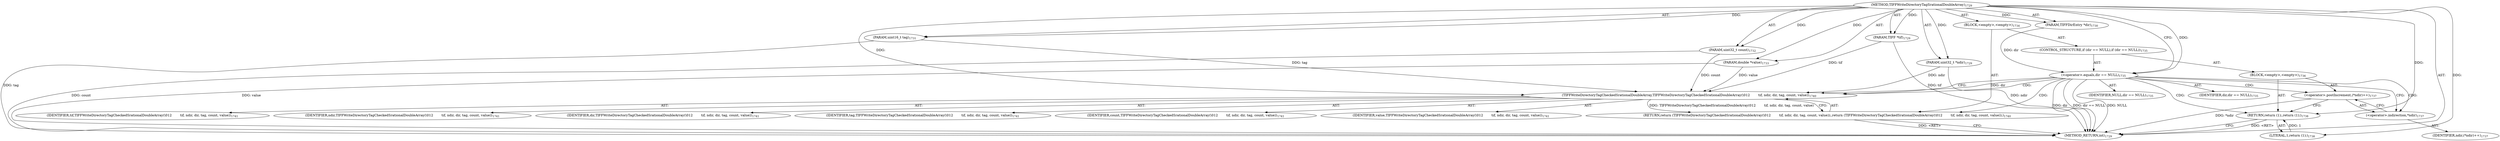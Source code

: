 digraph "TIFFWriteDirectoryTagSrationalDoubleArray" {  
"68620" [label = <(METHOD,TIFFWriteDirectoryTagSrationalDoubleArray)<SUB>1729</SUB>> ]
"68621" [label = <(PARAM,TIFF *tif)<SUB>1729</SUB>> ]
"68622" [label = <(PARAM,uint32_t *ndir)<SUB>1729</SUB>> ]
"68623" [label = <(PARAM,TIFFDirEntry *dir)<SUB>1730</SUB>> ]
"68624" [label = <(PARAM,uint16_t tag)<SUB>1731</SUB>> ]
"68625" [label = <(PARAM,uint32_t count)<SUB>1732</SUB>> ]
"68626" [label = <(PARAM,double *value)<SUB>1733</SUB>> ]
"68627" [label = <(BLOCK,&lt;empty&gt;,&lt;empty&gt;)<SUB>1734</SUB>> ]
"68628" [label = <(CONTROL_STRUCTURE,if (dir == NULL),if (dir == NULL))<SUB>1735</SUB>> ]
"68629" [label = <(&lt;operator&gt;.equals,dir == NULL)<SUB>1735</SUB>> ]
"68630" [label = <(IDENTIFIER,dir,dir == NULL)<SUB>1735</SUB>> ]
"68631" [label = <(IDENTIFIER,NULL,dir == NULL)<SUB>1735</SUB>> ]
"68632" [label = <(BLOCK,&lt;empty&gt;,&lt;empty&gt;)<SUB>1736</SUB>> ]
"68633" [label = <(&lt;operator&gt;.postIncrement,(*ndir)++)<SUB>1737</SUB>> ]
"68634" [label = <(&lt;operator&gt;.indirection,*ndir)<SUB>1737</SUB>> ]
"68635" [label = <(IDENTIFIER,ndir,(*ndir)++)<SUB>1737</SUB>> ]
"68636" [label = <(RETURN,return (1);,return (1);)<SUB>1738</SUB>> ]
"68637" [label = <(LITERAL,1,return (1);)<SUB>1738</SUB>> ]
"68638" [label = <(RETURN,return (TIFFWriteDirectoryTagCheckedSrationalDoubleArray(\012        tif, ndir, dir, tag, count, value));,return (TIFFWriteDirectoryTagCheckedSrationalDoubleArray(\012        tif, ndir, dir, tag, count, value));)<SUB>1740</SUB>> ]
"68639" [label = <(TIFFWriteDirectoryTagCheckedSrationalDoubleArray,TIFFWriteDirectoryTagCheckedSrationalDoubleArray(\012        tif, ndir, dir, tag, count, value))<SUB>1740</SUB>> ]
"68640" [label = <(IDENTIFIER,tif,TIFFWriteDirectoryTagCheckedSrationalDoubleArray(\012        tif, ndir, dir, tag, count, value))<SUB>1741</SUB>> ]
"68641" [label = <(IDENTIFIER,ndir,TIFFWriteDirectoryTagCheckedSrationalDoubleArray(\012        tif, ndir, dir, tag, count, value))<SUB>1741</SUB>> ]
"68642" [label = <(IDENTIFIER,dir,TIFFWriteDirectoryTagCheckedSrationalDoubleArray(\012        tif, ndir, dir, tag, count, value))<SUB>1741</SUB>> ]
"68643" [label = <(IDENTIFIER,tag,TIFFWriteDirectoryTagCheckedSrationalDoubleArray(\012        tif, ndir, dir, tag, count, value))<SUB>1741</SUB>> ]
"68644" [label = <(IDENTIFIER,count,TIFFWriteDirectoryTagCheckedSrationalDoubleArray(\012        tif, ndir, dir, tag, count, value))<SUB>1741</SUB>> ]
"68645" [label = <(IDENTIFIER,value,TIFFWriteDirectoryTagCheckedSrationalDoubleArray(\012        tif, ndir, dir, tag, count, value))<SUB>1741</SUB>> ]
"68646" [label = <(METHOD_RETURN,int)<SUB>1729</SUB>> ]
  "68620" -> "68621"  [ label = "AST: "] 
  "68620" -> "68622"  [ label = "AST: "] 
  "68620" -> "68623"  [ label = "AST: "] 
  "68620" -> "68624"  [ label = "AST: "] 
  "68620" -> "68625"  [ label = "AST: "] 
  "68620" -> "68626"  [ label = "AST: "] 
  "68620" -> "68627"  [ label = "AST: "] 
  "68620" -> "68646"  [ label = "AST: "] 
  "68627" -> "68628"  [ label = "AST: "] 
  "68627" -> "68638"  [ label = "AST: "] 
  "68628" -> "68629"  [ label = "AST: "] 
  "68628" -> "68632"  [ label = "AST: "] 
  "68629" -> "68630"  [ label = "AST: "] 
  "68629" -> "68631"  [ label = "AST: "] 
  "68632" -> "68633"  [ label = "AST: "] 
  "68632" -> "68636"  [ label = "AST: "] 
  "68633" -> "68634"  [ label = "AST: "] 
  "68634" -> "68635"  [ label = "AST: "] 
  "68636" -> "68637"  [ label = "AST: "] 
  "68638" -> "68639"  [ label = "AST: "] 
  "68639" -> "68640"  [ label = "AST: "] 
  "68639" -> "68641"  [ label = "AST: "] 
  "68639" -> "68642"  [ label = "AST: "] 
  "68639" -> "68643"  [ label = "AST: "] 
  "68639" -> "68644"  [ label = "AST: "] 
  "68639" -> "68645"  [ label = "AST: "] 
  "68638" -> "68646"  [ label = "CFG: "] 
  "68629" -> "68634"  [ label = "CFG: "] 
  "68629" -> "68639"  [ label = "CFG: "] 
  "68639" -> "68638"  [ label = "CFG: "] 
  "68633" -> "68636"  [ label = "CFG: "] 
  "68636" -> "68646"  [ label = "CFG: "] 
  "68634" -> "68633"  [ label = "CFG: "] 
  "68620" -> "68629"  [ label = "CFG: "] 
  "68638" -> "68646"  [ label = "DDG: &lt;RET&gt;"] 
  "68636" -> "68646"  [ label = "DDG: &lt;RET&gt;"] 
  "68621" -> "68646"  [ label = "DDG: tif"] 
  "68622" -> "68646"  [ label = "DDG: ndir"] 
  "68624" -> "68646"  [ label = "DDG: tag"] 
  "68625" -> "68646"  [ label = "DDG: count"] 
  "68626" -> "68646"  [ label = "DDG: value"] 
  "68629" -> "68646"  [ label = "DDG: dir"] 
  "68629" -> "68646"  [ label = "DDG: dir == NULL"] 
  "68633" -> "68646"  [ label = "DDG: *ndir"] 
  "68629" -> "68646"  [ label = "DDG: NULL"] 
  "68620" -> "68621"  [ label = "DDG: "] 
  "68620" -> "68622"  [ label = "DDG: "] 
  "68620" -> "68623"  [ label = "DDG: "] 
  "68620" -> "68624"  [ label = "DDG: "] 
  "68620" -> "68625"  [ label = "DDG: "] 
  "68620" -> "68626"  [ label = "DDG: "] 
  "68639" -> "68638"  [ label = "DDG: TIFFWriteDirectoryTagCheckedSrationalDoubleArray(\012        tif, ndir, dir, tag, count, value)"] 
  "68623" -> "68629"  [ label = "DDG: dir"] 
  "68620" -> "68629"  [ label = "DDG: "] 
  "68637" -> "68636"  [ label = "DDG: 1"] 
  "68620" -> "68636"  [ label = "DDG: "] 
  "68621" -> "68639"  [ label = "DDG: tif"] 
  "68620" -> "68639"  [ label = "DDG: "] 
  "68622" -> "68639"  [ label = "DDG: ndir"] 
  "68629" -> "68639"  [ label = "DDG: dir"] 
  "68624" -> "68639"  [ label = "DDG: tag"] 
  "68625" -> "68639"  [ label = "DDG: count"] 
  "68626" -> "68639"  [ label = "DDG: value"] 
  "68620" -> "68637"  [ label = "DDG: "] 
  "68629" -> "68638"  [ label = "CDG: "] 
  "68629" -> "68633"  [ label = "CDG: "] 
  "68629" -> "68639"  [ label = "CDG: "] 
  "68629" -> "68634"  [ label = "CDG: "] 
  "68629" -> "68636"  [ label = "CDG: "] 
}
